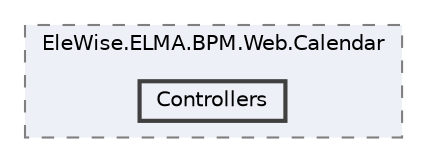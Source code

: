 digraph "Web/Modules/EleWise.ELMA.BPM.Web.Calendar/Controllers"
{
 // LATEX_PDF_SIZE
  bgcolor="transparent";
  edge [fontname=Helvetica,fontsize=10,labelfontname=Helvetica,labelfontsize=10];
  node [fontname=Helvetica,fontsize=10,shape=box,height=0.2,width=0.4];
  compound=true
  subgraph clusterdir_62541e26c48c772ccd8c4abbb28886e0 {
    graph [ bgcolor="#edf0f7", pencolor="grey50", label="EleWise.ELMA.BPM.Web.Calendar", fontname=Helvetica,fontsize=10 style="filled,dashed", URL="dir_62541e26c48c772ccd8c4abbb28886e0.html",tooltip=""]
  dir_4b9618989e9331101306d68023a60fa3 [label="Controllers", fillcolor="#edf0f7", color="grey25", style="filled,bold", URL="dir_4b9618989e9331101306d68023a60fa3.html",tooltip=""];
  }
}
